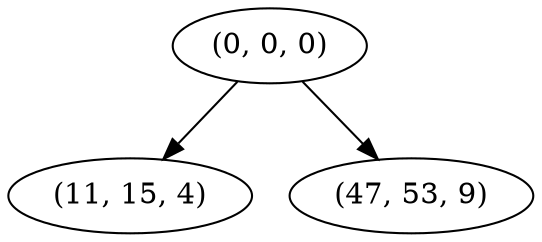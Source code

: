 digraph tree {
    "(0, 0, 0)";
    "(11, 15, 4)";
    "(47, 53, 9)";
    "(0, 0, 0)" -> "(11, 15, 4)";
    "(0, 0, 0)" -> "(47, 53, 9)";
}
